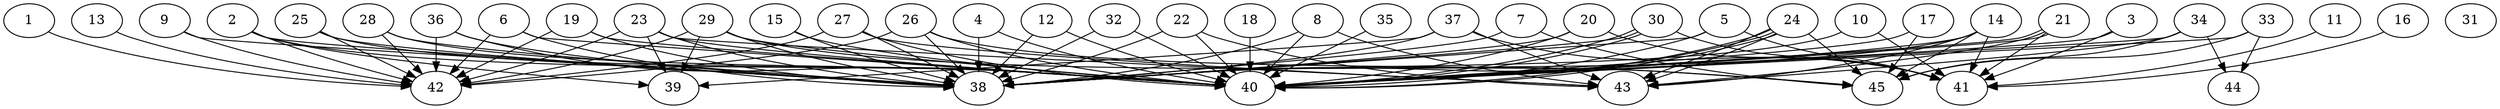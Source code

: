 // DAG automatically generated by daggen at Thu Oct  3 14:07:25 2019
// ./daggen --dot -n 45 --ccr 0.3 --fat 0.9 --regular 0.5 --density 0.9 --mindata 5242880 --maxdata 52428800 
digraph G {
  1 [size="113012053", alpha="0.04", expect_size="33903616"] 
  1 -> 42 [size ="33903616"]
  2 [size="32812373", alpha="0.06", expect_size="9843712"] 
  2 -> 38 [size ="9843712"]
  2 -> 39 [size ="9843712"]
  2 -> 40 [size ="9843712"]
  2 -> 42 [size ="9843712"]
  3 [size="41287680", alpha="0.12", expect_size="12386304"] 
  3 -> 40 [size ="12386304"]
  3 -> 41 [size ="12386304"]
  4 [size="48991573", alpha="0.11", expect_size="14697472"] 
  4 -> 38 [size ="14697472"]
  4 -> 40 [size ="14697472"]
  5 [size="97317547", alpha="0.09", expect_size="29195264"] 
  5 -> 38 [size ="29195264"]
  5 -> 40 [size ="29195264"]
  5 -> 41 [size ="29195264"]
  6 [size="23265280", alpha="0.02", expect_size="6979584"] 
  6 -> 38 [size ="6979584"]
  6 -> 40 [size ="6979584"]
  6 -> 42 [size ="6979584"]
  7 [size="154084693", alpha="0.19", expect_size="46225408"] 
  7 -> 38 [size ="46225408"]
  7 -> 45 [size ="46225408"]
  8 [size="84258133", alpha="0.04", expect_size="25277440"] 
  8 -> 38 [size ="25277440"]
  8 -> 40 [size ="25277440"]
  8 -> 43 [size ="25277440"]
  9 [size="28385280", alpha="0.07", expect_size="8515584"] 
  9 -> 38 [size ="8515584"]
  9 -> 42 [size ="8515584"]
  10 [size="137984000", alpha="0.02", expect_size="41395200"] 
  10 -> 38 [size ="41395200"]
  10 -> 41 [size ="41395200"]
  11 [size="108752213", alpha="0.06", expect_size="32625664"] 
  11 -> 41 [size ="32625664"]
  12 [size="143909547", alpha="0.10", expect_size="43172864"] 
  12 -> 38 [size ="43172864"]
  12 -> 40 [size ="43172864"]
  13 [size="37116587", alpha="0.12", expect_size="11134976"] 
  13 -> 42 [size ="11134976"]
  14 [size="129832960", alpha="0.03", expect_size="38949888"] 
  14 -> 38 [size ="38949888"]
  14 -> 40 [size ="38949888"]
  14 -> 41 [size ="38949888"]
  14 -> 43 [size ="38949888"]
  14 -> 45 [size ="38949888"]
  15 [size="59197440", alpha="0.18", expect_size="17759232"] 
  15 -> 38 [size ="17759232"]
  15 -> 40 [size ="17759232"]
  16 [size="130392747", alpha="0.13", expect_size="39117824"] 
  16 -> 41 [size ="39117824"]
  17 [size="149514240", alpha="0.11", expect_size="44854272"] 
  17 -> 40 [size ="44854272"]
  17 -> 45 [size ="44854272"]
  18 [size="141165227", alpha="0.04", expect_size="42349568"] 
  18 -> 40 [size ="42349568"]
  19 [size="17960960", alpha="0.04", expect_size="5388288"] 
  19 -> 38 [size ="5388288"]
  19 -> 40 [size ="5388288"]
  19 -> 42 [size ="5388288"]
  20 [size="74676907", alpha="0.19", expect_size="22403072"] 
  20 -> 38 [size ="22403072"]
  20 -> 40 [size ="22403072"]
  20 -> 41 [size ="22403072"]
  21 [size="91596800", alpha="0.07", expect_size="27479040"] 
  21 -> 40 [size ="27479040"]
  21 -> 40 [size ="27479040"]
  21 -> 41 [size ="27479040"]
  21 -> 43 [size ="27479040"]
  22 [size="135120213", alpha="0.17", expect_size="40536064"] 
  22 -> 38 [size ="40536064"]
  22 -> 40 [size ="40536064"]
  22 -> 43 [size ="40536064"]
  23 [size="53701973", alpha="0.09", expect_size="16110592"] 
  23 -> 38 [size ="16110592"]
  23 -> 39 [size ="16110592"]
  23 -> 40 [size ="16110592"]
  23 -> 42 [size ="16110592"]
  23 -> 43 [size ="16110592"]
  24 [size="146957653", alpha="0.06", expect_size="44087296"] 
  24 -> 38 [size ="44087296"]
  24 -> 40 [size ="44087296"]
  24 -> 40 [size ="44087296"]
  24 -> 43 [size ="44087296"]
  24 -> 43 [size ="44087296"]
  24 -> 45 [size ="44087296"]
  25 [size="174421333", alpha="0.13", expect_size="52326400"] 
  25 -> 38 [size ="52326400"]
  25 -> 40 [size ="52326400"]
  25 -> 42 [size ="52326400"]
  26 [size="162304000", alpha="0.00", expect_size="48691200"] 
  26 -> 38 [size ="48691200"]
  26 -> 40 [size ="48691200"]
  26 -> 42 [size ="48691200"]
  26 -> 45 [size ="48691200"]
  27 [size="108066133", alpha="0.05", expect_size="32419840"] 
  27 -> 38 [size ="32419840"]
  27 -> 40 [size ="32419840"]
  27 -> 42 [size ="32419840"]
  27 -> 43 [size ="32419840"]
  28 [size="35689813", alpha="0.19", expect_size="10706944"] 
  28 -> 38 [size ="10706944"]
  28 -> 40 [size ="10706944"]
  28 -> 42 [size ="10706944"]
  29 [size="64525653", alpha="0.14", expect_size="19357696"] 
  29 -> 38 [size ="19357696"]
  29 -> 39 [size ="19357696"]
  29 -> 40 [size ="19357696"]
  29 -> 42 [size ="19357696"]
  29 -> 45 [size ="19357696"]
  30 [size="93272747", alpha="0.04", expect_size="27981824"] 
  30 -> 38 [size ="27981824"]
  30 -> 40 [size ="27981824"]
  30 -> 40 [size ="27981824"]
  30 -> 41 [size ="27981824"]
  31 [size="87193600", alpha="0.06", expect_size="26158080"] 
  32 [size="141824000", alpha="0.04", expect_size="42547200"] 
  32 -> 38 [size ="42547200"]
  32 -> 40 [size ="42547200"]
  33 [size="115220480", alpha="0.04", expect_size="34566144"] 
  33 -> 40 [size ="34566144"]
  33 -> 44 [size ="34566144"]
  33 -> 45 [size ="34566144"]
  34 [size="31197867", alpha="0.19", expect_size="9359360"] 
  34 -> 40 [size ="9359360"]
  34 -> 43 [size ="9359360"]
  34 -> 44 [size ="9359360"]
  34 -> 45 [size ="9359360"]
  35 [size="78554453", alpha="0.18", expect_size="23566336"] 
  35 -> 40 [size ="23566336"]
  36 [size="22565547", alpha="0.13", expect_size="6769664"] 
  36 -> 38 [size ="6769664"]
  36 -> 40 [size ="6769664"]
  36 -> 42 [size ="6769664"]
  37 [size="26303147", alpha="0.04", expect_size="7890944"] 
  37 -> 38 [size ="7890944"]
  37 -> 39 [size ="7890944"]
  37 -> 41 [size ="7890944"]
  37 -> 43 [size ="7890944"]
  38 [size="69096107", alpha="0.11", expect_size="20728832"] 
  39 [size="60439893", alpha="0.18", expect_size="18131968"] 
  40 [size="168529920", alpha="0.12", expect_size="50558976"] 
  41 [size="42018133", alpha="0.15", expect_size="12605440"] 
  42 [size="86756693", alpha="0.14", expect_size="26027008"] 
  43 [size="114602667", alpha="0.17", expect_size="34380800"] 
  44 [size="145196373", alpha="0.17", expect_size="43558912"] 
  45 [size="133611520", alpha="0.16", expect_size="40083456"] 
}
